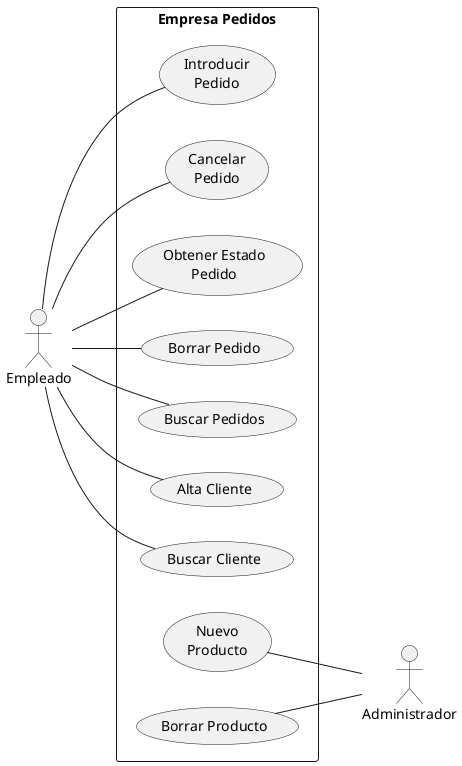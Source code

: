 @startuml
left to right direction
:Empleado: as E
:Administrador: as A
rectangle "Empresa Pedidos" {
    (Introducir\nPedido) as IP
    (Cancelar\nPedido) as CP
    (Obtener Estado\nPedido) as OEP
    (Borrar Pedido) as BPe
    (Buscar Pedidos) as BPu
    (Alta Cliente) as AC
    (Buscar Cliente) as BC
    (Nuevo\nProducto) as NP
    (Borrar Producto) as BP
}

E -- IP
E -- CP
E -- OEP
E -- BPe
E -- BPu
E -- AC
E -- BC
NP -- A
BP -- A
@enduml